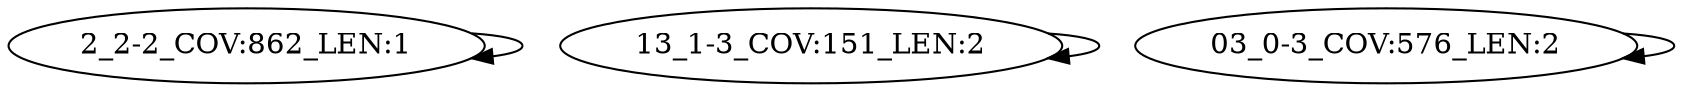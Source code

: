 digraph G {
    "2_2-2_COV:862_LEN:1" -> "2_2-2_COV:862_LEN:1";
    "13_1-3_COV:151_LEN:2" -> "13_1-3_COV:151_LEN:2";
    "03_0-3_COV:576_LEN:2" -> "03_0-3_COV:576_LEN:2";
}
